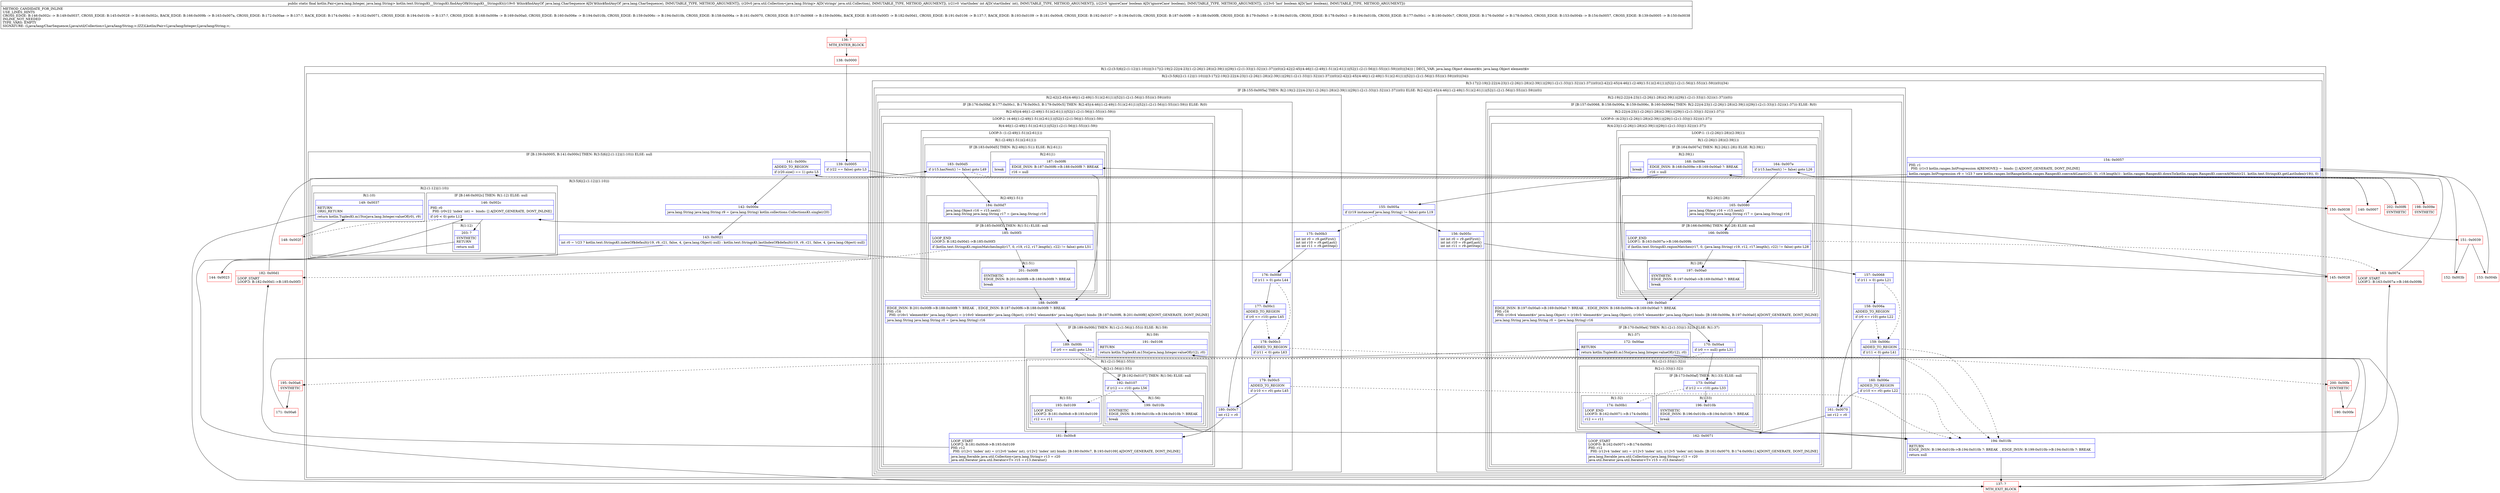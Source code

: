 digraph "CFG forkotlin.text.StringsKt__StringsKt.findAnyOf$StringsKt__StringsKt(Ljava\/lang\/CharSequence;Ljava\/util\/Collection;IZZ)Lkotlin\/Pair;" {
subgraph cluster_Region_1920133978 {
label = "R(1:(2:(3:5|6|(2:(1:12)|(1:10)))|(3:17|(2:19|(2:22|(4:23|(1:(2:26|(1:28))(2:39|1))|29|(1:(2:(1:33)|(1:32)))(1:37)))(0))(2:42|(2:45|(4:46|(1:(2:49|(1:51))(2:61|1))|52|(1:(2:(1:56)|(1:55)))(1:59)))(0))|34))) | DECL_VAR: java.lang.Object element$iv, java.lang.Object element$iv\l";
node [shape=record,color=blue];
subgraph cluster_Region_1586432163 {
label = "R(2:(3:5|6|(2:(1:12)|(1:10)))|(3:17|(2:19|(2:22|(4:23|(1:(2:26|(1:28))(2:39|1))|29|(1:(2:(1:33)|(1:32)))(1:37)))(0))(2:42|(2:45|(4:46|(1:(2:49|(1:51))(2:61|1))|52|(1:(2:(1:56)|(1:55)))(1:59)))(0))|34))";
node [shape=record,color=blue];
subgraph cluster_IfRegion_1836724315 {
label = "IF [B:139:0x0005, B:141:0x000c] THEN: R(3:5|6|(2:(1:12)|(1:10))) ELSE: null";
node [shape=record,color=blue];
Node_139 [shape=record,label="{139\:\ 0x0005|if (r22 == false) goto L3\l}"];
Node_141 [shape=record,label="{141\:\ 0x000c|ADDED_TO_REGION\l|if (r20.size() == 1) goto L5\l}"];
subgraph cluster_Region_1577541876 {
label = "R(3:5|6|(2:(1:12)|(1:10)))";
node [shape=record,color=blue];
Node_142 [shape=record,label="{142\:\ 0x000e|java.lang.String java.lang.String r9 = (java.lang.String) kotlin.collections.CollectionsKt.single(r20)\l}"];
Node_143 [shape=record,label="{143\:\ 0x0021|int r0 = !r23 ? kotlin.text.StringsKt.indexOf$default(r19, r9, r21, false, 4, (java.lang.Object) null) : kotlin.text.StringsKt.lastIndexOf$default(r19, r9, r21, false, 4, (java.lang.Object) null)\l}"];
subgraph cluster_Region_292496784 {
label = "R(2:(1:12)|(1:10))";
node [shape=record,color=blue];
subgraph cluster_IfRegion_976145871 {
label = "IF [B:146:0x002c] THEN: R(1:12) ELSE: null";
node [shape=record,color=blue];
Node_146 [shape=record,label="{146\:\ 0x002c|PHI: r0 \l  PHI: (r0v22 'index' int) =  binds: [] A[DONT_GENERATE, DONT_INLINE]\l|if (r0 \< 0) goto L12\l}"];
subgraph cluster_Region_1948394716 {
label = "R(1:12)";
node [shape=record,color=blue];
Node_203 [shape=record,label="{203\:\ ?|SYNTHETIC\lRETURN\l|return null\l}"];
}
}
subgraph cluster_Region_2105015492 {
label = "R(1:10)";
node [shape=record,color=blue];
Node_149 [shape=record,label="{149\:\ 0x0037|RETURN\lORIG_RETURN\l|return kotlin.TuplesKt.m15to(java.lang.Integer.valueOf(r0), r9)\l}"];
}
}
}
}
subgraph cluster_Region_1103985672 {
label = "R(3:17|(2:19|(2:22|(4:23|(1:(2:26|(1:28))(2:39|1))|29|(1:(2:(1:33)|(1:32)))(1:37)))(0))(2:42|(2:45|(4:46|(1:(2:49|(1:51))(2:61|1))|52|(1:(2:(1:56)|(1:55)))(1:59)))(0))|34)";
node [shape=record,color=blue];
Node_154 [shape=record,label="{154\:\ 0x0057|PHI: r1 \l  PHI: (r1v3 kotlin.ranges.IntProgression A[REMOVE]) =  binds: [] A[DONT_GENERATE, DONT_INLINE]\l|kotlin.ranges.IntProgression r9 = !r23 ? new kotlin.ranges.IntRange(kotlin.ranges.RangesKt.coerceAtLeast(r21, 0), r19.length()) : kotlin.ranges.RangesKt.downTo(kotlin.ranges.RangesKt.coerceAtMost(r21, kotlin.text.StringsKt.getLastIndex(r19)), 0)\l}"];
subgraph cluster_IfRegion_1389289707 {
label = "IF [B:155:0x005a] THEN: R(2:19|(2:22|(4:23|(1:(2:26|(1:28))(2:39|1))|29|(1:(2:(1:33)|(1:32)))(1:37)))(0)) ELSE: R(2:42|(2:45|(4:46|(1:(2:49|(1:51))(2:61|1))|52|(1:(2:(1:56)|(1:55)))(1:59)))(0))";
node [shape=record,color=blue];
Node_155 [shape=record,label="{155\:\ 0x005a|if ((r19 instanceof java.lang.String) != false) goto L19\l}"];
subgraph cluster_Region_265580131 {
label = "R(2:19|(2:22|(4:23|(1:(2:26|(1:28))(2:39|1))|29|(1:(2:(1:33)|(1:32)))(1:37)))(0))";
node [shape=record,color=blue];
Node_156 [shape=record,label="{156\:\ 0x005c|int int r0 = r9.getFirst()\lint int r10 = r9.getLast()\lint int r11 = r9.getStep()\l}"];
subgraph cluster_IfRegion_28479531 {
label = "IF [B:157:0x0068, B:158:0x006a, B:159:0x006c, B:160:0x006e] THEN: R(2:22|(4:23|(1:(2:26|(1:28))(2:39|1))|29|(1:(2:(1:33)|(1:32)))(1:37))) ELSE: R(0)";
node [shape=record,color=blue];
Node_157 [shape=record,label="{157\:\ 0x0068|if (r11 \> 0) goto L21\l}"];
Node_158 [shape=record,label="{158\:\ 0x006a|ADDED_TO_REGION\l|if (r0 \<= r10) goto L22\l}"];
Node_159 [shape=record,label="{159\:\ 0x006c|ADDED_TO_REGION\l|if (r11 \< 0) goto L41\l}"];
Node_160 [shape=record,label="{160\:\ 0x006e|ADDED_TO_REGION\l|if (r10 \<= r0) goto L22\l}"];
subgraph cluster_Region_926103806 {
label = "R(2:22|(4:23|(1:(2:26|(1:28))(2:39|1))|29|(1:(2:(1:33)|(1:32)))(1:37)))";
node [shape=record,color=blue];
Node_161 [shape=record,label="{161\:\ 0x0070|int r12 = r0\l}"];
subgraph cluster_LoopRegion_1846209025 {
label = "LOOP:0: (4:23|(1:(2:26|(1:28))(2:39|1))|29|(1:(2:(1:33)|(1:32)))(1:37))";
node [shape=record,color=blue];
subgraph cluster_Region_918301313 {
label = "R(4:23|(1:(2:26|(1:28))(2:39|1))|29|(1:(2:(1:33)|(1:32)))(1:37))";
node [shape=record,color=blue];
Node_162 [shape=record,label="{162\:\ 0x0071|LOOP_START\lLOOP:0: B:162:0x0071\-\>B:174:0x00b1\lPHI: r12 \l  PHI: (r12v4 'index' int) = (r12v3 'index' int), (r12v5 'index' int) binds: [B:161:0x0070, B:174:0x00b1] A[DONT_GENERATE, DONT_INLINE]\l|java.lang.Iterable java.util.Collection\<java.lang.String\> r13 = r20\ljava.util.Iterator java.util.Iterator\<T\> r15 = r13.iterator()\l}"];
subgraph cluster_LoopRegion_111219189 {
label = "LOOP:1: (1:(2:26|(1:28))(2:39|1))";
node [shape=record,color=blue];
subgraph cluster_Region_1665192249 {
label = "R(1:(2:26|(1:28))(2:39|1))";
node [shape=record,color=blue];
subgraph cluster_IfRegion_1218365653 {
label = "IF [B:164:0x007e] THEN: R(2:26|(1:28)) ELSE: R(2:39|1)";
node [shape=record,color=blue];
Node_164 [shape=record,label="{164\:\ 0x007e|if (r15.hasNext() != false) goto L26\l}"];
subgraph cluster_Region_351724724 {
label = "R(2:26|(1:28))";
node [shape=record,color=blue];
Node_165 [shape=record,label="{165\:\ 0x0080|java.lang.Object r16 = r15.next()\ljava.lang.String java.lang.String r17 = (java.lang.String) r16\l}"];
subgraph cluster_IfRegion_75176435 {
label = "IF [B:166:0x009b] THEN: R(1:28) ELSE: null";
node [shape=record,color=blue];
Node_166 [shape=record,label="{166\:\ 0x009b|LOOP_END\lLOOP:1: B:163:0x007a\-\>B:166:0x009b\l|if (kotlin.text.StringsKt.regionMatches(r17, 0, (java.lang.String) r19, r12, r17.length(), r22) != false) goto L28\l}"];
subgraph cluster_Region_1177336834 {
label = "R(1:28)";
node [shape=record,color=blue];
Node_197 [shape=record,label="{197\:\ 0x00a0|SYNTHETIC\lEDGE_INSN: B:197:0x00a0\-\>B:169:0x00a0 ?: BREAK  \l|break\l}"];
}
}
}
subgraph cluster_Region_928913429 {
label = "R(2:39|1)";
node [shape=record,color=blue];
Node_168 [shape=record,label="{168\:\ 0x009e|EDGE_INSN: B:168:0x009e\-\>B:169:0x00a0 ?: BREAK  \l|r16 = null\l}"];
Node_InsnContainer_2144275492 [shape=record,label="{|break\l}"];
}
}
}
}
Node_169 [shape=record,label="{169\:\ 0x00a0|EDGE_INSN: B:197:0x00a0\-\>B:169:0x00a0 ?: BREAK  , EDGE_INSN: B:168:0x009e\-\>B:169:0x00a0 ?: BREAK  \lPHI: r16 \l  PHI: (r16v4 'element$iv' java.lang.Object) = (r16v3 'element$iv' java.lang.Object), (r16v5 'element$iv' java.lang.Object) binds: [B:168:0x009e, B:197:0x00a0] A[DONT_GENERATE, DONT_INLINE]\l|java.lang.String java.lang.String r0 = (java.lang.String) r16\l}"];
subgraph cluster_IfRegion_1625412701 {
label = "IF [B:170:0x00a4] THEN: R(1:(2:(1:33)|(1:32))) ELSE: R(1:37)";
node [shape=record,color=blue];
Node_170 [shape=record,label="{170\:\ 0x00a4|if (r0 == null) goto L31\l}"];
subgraph cluster_Region_1911522449 {
label = "R(1:(2:(1:33)|(1:32)))";
node [shape=record,color=blue];
subgraph cluster_Region_348342924 {
label = "R(2:(1:33)|(1:32))";
node [shape=record,color=blue];
subgraph cluster_IfRegion_1440295700 {
label = "IF [B:173:0x00af] THEN: R(1:33) ELSE: null";
node [shape=record,color=blue];
Node_173 [shape=record,label="{173\:\ 0x00af|if (r12 == r10) goto L33\l}"];
subgraph cluster_Region_925640890 {
label = "R(1:33)";
node [shape=record,color=blue];
Node_196 [shape=record,label="{196\:\ 0x010b|SYNTHETIC\lEDGE_INSN: B:196:0x010b\-\>B:194:0x010b ?: BREAK  \l|break\l}"];
}
}
subgraph cluster_Region_299757611 {
label = "R(1:32)";
node [shape=record,color=blue];
Node_174 [shape=record,label="{174\:\ 0x00b1|LOOP_END\lLOOP:0: B:162:0x0071\-\>B:174:0x00b1\l|r12 += r11\l}"];
}
}
}
subgraph cluster_Region_715203914 {
label = "R(1:37)";
node [shape=record,color=blue];
Node_172 [shape=record,label="{172\:\ 0x00ae|RETURN\l|return kotlin.TuplesKt.m15to(java.lang.Integer.valueOf(r12), r0)\l}"];
}
}
}
}
}
subgraph cluster_Region_805678167 {
label = "R(0)";
node [shape=record,color=blue];
}
}
}
subgraph cluster_Region_1105073412 {
label = "R(2:42|(2:45|(4:46|(1:(2:49|(1:51))(2:61|1))|52|(1:(2:(1:56)|(1:55)))(1:59)))(0))";
node [shape=record,color=blue];
Node_175 [shape=record,label="{175\:\ 0x00b3|int int r0 = r9.getFirst()\lint int r10 = r9.getLast()\lint int r11 = r9.getStep()\l}"];
subgraph cluster_IfRegion_277348115 {
label = "IF [B:176:0x00bf, B:177:0x00c1, B:178:0x00c3, B:179:0x00c5] THEN: R(2:45|(4:46|(1:(2:49|(1:51))(2:61|1))|52|(1:(2:(1:56)|(1:55)))(1:59))) ELSE: R(0)";
node [shape=record,color=blue];
Node_176 [shape=record,label="{176\:\ 0x00bf|if (r11 \> 0) goto L44\l}"];
Node_177 [shape=record,label="{177\:\ 0x00c1|ADDED_TO_REGION\l|if (r0 \<= r10) goto L45\l}"];
Node_178 [shape=record,label="{178\:\ 0x00c3|ADDED_TO_REGION\l|if (r11 \< 0) goto L63\l}"];
Node_179 [shape=record,label="{179\:\ 0x00c5|ADDED_TO_REGION\l|if (r10 \<= r0) goto L45\l}"];
subgraph cluster_Region_981531703 {
label = "R(2:45|(4:46|(1:(2:49|(1:51))(2:61|1))|52|(1:(2:(1:56)|(1:55)))(1:59)))";
node [shape=record,color=blue];
Node_180 [shape=record,label="{180\:\ 0x00c7|int r12 = r0\l}"];
subgraph cluster_LoopRegion_1027833290 {
label = "LOOP:2: (4:46|(1:(2:49|(1:51))(2:61|1))|52|(1:(2:(1:56)|(1:55)))(1:59))";
node [shape=record,color=blue];
subgraph cluster_Region_2060924703 {
label = "R(4:46|(1:(2:49|(1:51))(2:61|1))|52|(1:(2:(1:56)|(1:55)))(1:59))";
node [shape=record,color=blue];
Node_181 [shape=record,label="{181\:\ 0x00c8|LOOP_START\lLOOP:2: B:181:0x00c8\-\>B:193:0x0109\lPHI: r12 \l  PHI: (r12v1 'index' int) = (r12v0 'index' int), (r12v2 'index' int) binds: [B:180:0x00c7, B:193:0x0109] A[DONT_GENERATE, DONT_INLINE]\l|java.lang.Iterable java.util.Collection\<java.lang.String\> r13 = r20\ljava.util.Iterator java.util.Iterator\<T\> r15 = r13.iterator()\l}"];
subgraph cluster_LoopRegion_869976004 {
label = "LOOP:3: (1:(2:49|(1:51))(2:61|1))";
node [shape=record,color=blue];
subgraph cluster_Region_1709527293 {
label = "R(1:(2:49|(1:51))(2:61|1))";
node [shape=record,color=blue];
subgraph cluster_IfRegion_1040434108 {
label = "IF [B:183:0x00d5] THEN: R(2:49|(1:51)) ELSE: R(2:61|1)";
node [shape=record,color=blue];
Node_183 [shape=record,label="{183\:\ 0x00d5|if (r15.hasNext() != false) goto L49\l}"];
subgraph cluster_Region_1439465340 {
label = "R(2:49|(1:51))";
node [shape=record,color=blue];
Node_184 [shape=record,label="{184\:\ 0x00d7|java.lang.Object r16 = r15.next()\ljava.lang.String java.lang.String r17 = (java.lang.String) r16\l}"];
subgraph cluster_IfRegion_136083215 {
label = "IF [B:185:0x00f3] THEN: R(1:51) ELSE: null";
node [shape=record,color=blue];
Node_185 [shape=record,label="{185\:\ 0x00f3|LOOP_END\lLOOP:3: B:182:0x00d1\-\>B:185:0x00f3\l|if (kotlin.text.StringsKt.regionMatchesImpl(r17, 0, r19, r12, r17.length(), r22) != false) goto L51\l}"];
subgraph cluster_Region_2015309570 {
label = "R(1:51)";
node [shape=record,color=blue];
Node_201 [shape=record,label="{201\:\ 0x00f8|SYNTHETIC\lEDGE_INSN: B:201:0x00f8\-\>B:188:0x00f8 ?: BREAK  \l|break\l}"];
}
}
}
subgraph cluster_Region_1646265601 {
label = "R(2:61|1)";
node [shape=record,color=blue];
Node_187 [shape=record,label="{187\:\ 0x00f6|EDGE_INSN: B:187:0x00f6\-\>B:188:0x00f8 ?: BREAK  \l|r16 = null\l}"];
Node_InsnContainer_1586802918 [shape=record,label="{|break\l}"];
}
}
}
}
Node_188 [shape=record,label="{188\:\ 0x00f8|EDGE_INSN: B:201:0x00f8\-\>B:188:0x00f8 ?: BREAK  , EDGE_INSN: B:187:0x00f6\-\>B:188:0x00f8 ?: BREAK  \lPHI: r16 \l  PHI: (r16v1 'element$iv' java.lang.Object) = (r16v0 'element$iv' java.lang.Object), (r16v2 'element$iv' java.lang.Object) binds: [B:187:0x00f6, B:201:0x00f8] A[DONT_GENERATE, DONT_INLINE]\l|java.lang.String java.lang.String r0 = (java.lang.String) r16\l}"];
subgraph cluster_IfRegion_554482069 {
label = "IF [B:189:0x00fc] THEN: R(1:(2:(1:56)|(1:55))) ELSE: R(1:59)";
node [shape=record,color=blue];
Node_189 [shape=record,label="{189\:\ 0x00fc|if (r0 == null) goto L54\l}"];
subgraph cluster_Region_999663639 {
label = "R(1:(2:(1:56)|(1:55)))";
node [shape=record,color=blue];
subgraph cluster_Region_1958245664 {
label = "R(2:(1:56)|(1:55))";
node [shape=record,color=blue];
subgraph cluster_IfRegion_369834610 {
label = "IF [B:192:0x0107] THEN: R(1:56) ELSE: null";
node [shape=record,color=blue];
Node_192 [shape=record,label="{192\:\ 0x0107|if (r12 == r10) goto L56\l}"];
subgraph cluster_Region_1977492362 {
label = "R(1:56)";
node [shape=record,color=blue];
Node_199 [shape=record,label="{199\:\ 0x010b|SYNTHETIC\lEDGE_INSN: B:199:0x010b\-\>B:194:0x010b ?: BREAK  \l|break\l}"];
}
}
subgraph cluster_Region_667708290 {
label = "R(1:55)";
node [shape=record,color=blue];
Node_193 [shape=record,label="{193\:\ 0x0109|LOOP_END\lLOOP:2: B:181:0x00c8\-\>B:193:0x0109\l|r12 += r11\l}"];
}
}
}
subgraph cluster_Region_901792639 {
label = "R(1:59)";
node [shape=record,color=blue];
Node_191 [shape=record,label="{191\:\ 0x0106|RETURN\l|return kotlin.TuplesKt.m15to(java.lang.Integer.valueOf(r12), r0)\l}"];
}
}
}
}
}
subgraph cluster_Region_246857303 {
label = "R(0)";
node [shape=record,color=blue];
}
}
}
}
Node_194 [shape=record,label="{194\:\ 0x010b|RETURN\lEDGE_INSN: B:196:0x010b\-\>B:194:0x010b ?: BREAK  , EDGE_INSN: B:199:0x010b\-\>B:194:0x010b ?: BREAK  \l|return null\l}"];
}
}
}
Node_136 [shape=record,color=red,label="{136\:\ ?|MTH_ENTER_BLOCK\l}"];
Node_138 [shape=record,color=red,label="{138\:\ 0x0000}"];
Node_140 [shape=record,color=red,label="{140\:\ 0x0007}"];
Node_144 [shape=record,color=red,label="{144\:\ 0x0023}"];
Node_148 [shape=record,color=red,label="{148\:\ 0x002f}"];
Node_137 [shape=record,color=red,label="{137\:\ ?|MTH_EXIT_BLOCK\l}"];
Node_145 [shape=record,color=red,label="{145\:\ 0x0028}"];
Node_150 [shape=record,color=red,label="{150\:\ 0x0038}"];
Node_151 [shape=record,color=red,label="{151\:\ 0x0039}"];
Node_152 [shape=record,color=red,label="{152\:\ 0x003b}"];
Node_163 [shape=record,color=red,label="{163\:\ 0x007a|LOOP_START\lLOOP:1: B:163:0x007a\-\>B:166:0x009b\l}"];
Node_195 [shape=record,color=red,label="{195\:\ 0x00a6|SYNTHETIC\l}"];
Node_171 [shape=record,color=red,label="{171\:\ 0x00a6}"];
Node_198 [shape=record,color=red,label="{198\:\ 0x009e|SYNTHETIC\l}"];
Node_182 [shape=record,color=red,label="{182\:\ 0x00d1|LOOP_START\lLOOP:3: B:182:0x00d1\-\>B:185:0x00f3\l}"];
Node_200 [shape=record,color=red,label="{200\:\ 0x00fe|SYNTHETIC\l}"];
Node_190 [shape=record,color=red,label="{190\:\ 0x00fe}"];
Node_202 [shape=record,color=red,label="{202\:\ 0x00f6|SYNTHETIC\l}"];
Node_153 [shape=record,color=red,label="{153\:\ 0x004b}"];
MethodNode[shape=record,label="{public static final kotlin.Pair\<java.lang.Integer, java.lang.String\> kotlin.text.StringsKt__StringsKt.findAnyOf$StringsKt__StringsKt((r19v0 '$this$findAnyOf' java.lang.CharSequence A[D('$this$findAnyOf' java.lang.CharSequence), IMMUTABLE_TYPE, METHOD_ARGUMENT]), (r20v0 java.util.Collection\<java.lang.String\> A[D('strings' java.util.Collection), IMMUTABLE_TYPE, METHOD_ARGUMENT]), (r21v0 'startIndex' int A[D('startIndex' int), IMMUTABLE_TYPE, METHOD_ARGUMENT]), (r22v0 'ignoreCase' boolean A[D('ignoreCase' boolean), IMMUTABLE_TYPE, METHOD_ARGUMENT]), (r23v0 'last' boolean A[D('last' boolean), IMMUTABLE_TYPE, METHOD_ARGUMENT]))  | METHOD_CANDIDATE_FOR_INLINE\lUSE_LINES_HINTS\lCROSS_EDGE: B:146:0x002c \-\> B:149:0x0037, CROSS_EDGE: B:145:0x0028 \-\> B:146:0x002c, BACK_EDGE: B:166:0x009b \-\> B:163:0x007a, CROSS_EDGE: B:172:0x00ae \-\> B:137:?, BACK_EDGE: B:174:0x00b1 \-\> B:162:0x0071, CROSS_EDGE: B:194:0x010b \-\> B:137:?, CROSS_EDGE: B:168:0x009e \-\> B:169:0x00a0, CROSS_EDGE: B:160:0x006e \-\> B:194:0x010b, CROSS_EDGE: B:159:0x006c \-\> B:194:0x010b, CROSS_EDGE: B:158:0x006a \-\> B:161:0x0070, CROSS_EDGE: B:157:0x0068 \-\> B:159:0x006c, BACK_EDGE: B:185:0x00f3 \-\> B:182:0x00d1, CROSS_EDGE: B:191:0x0106 \-\> B:137:?, BACK_EDGE: B:193:0x0109 \-\> B:181:0x00c8, CROSS_EDGE: B:192:0x0107 \-\> B:194:0x010b, CROSS_EDGE: B:187:0x00f6 \-\> B:188:0x00f8, CROSS_EDGE: B:179:0x00c5 \-\> B:194:0x010b, CROSS_EDGE: B:178:0x00c3 \-\> B:194:0x010b, CROSS_EDGE: B:177:0x00c1 \-\> B:180:0x00c7, CROSS_EDGE: B:176:0x00bf \-\> B:178:0x00c3, CROSS_EDGE: B:153:0x004b \-\> B:154:0x0057, CROSS_EDGE: B:139:0x0005 \-\> B:150:0x0038\lINLINE_NOT_NEEDED\lTYPE_VARS: EMPTY\lSIGNATURE: (Ljava\/lang\/CharSequence;Ljava\/util\/Collection\<Ljava\/lang\/String;\>;IZZ)Lkotlin\/Pair\<Ljava\/lang\/Integer;Ljava\/lang\/String;\>;\l}"];
MethodNode -> Node_136;Node_139 -> Node_140;
Node_139 -> Node_150[style=dashed];
Node_141 -> Node_142;
Node_141 -> Node_150[style=dashed];
Node_142 -> Node_143;
Node_143 -> Node_144;
Node_143 -> Node_145;
Node_146 -> Node_148[style=dashed];
Node_146 -> Node_203;
Node_203 -> Node_137;
Node_149 -> Node_137;
Node_154 -> Node_155;
Node_155 -> Node_156;
Node_155 -> Node_175[style=dashed];
Node_156 -> Node_157;
Node_157 -> Node_158;
Node_157 -> Node_159[style=dashed];
Node_158 -> Node_159[style=dashed];
Node_158 -> Node_161;
Node_159 -> Node_160;
Node_159 -> Node_194[style=dashed];
Node_160 -> Node_161;
Node_160 -> Node_194[style=dashed];
Node_161 -> Node_162;
Node_162 -> Node_163;
Node_164 -> Node_165;
Node_164 -> Node_198[style=dashed];
Node_165 -> Node_166;
Node_166 -> Node_163[style=dashed];
Node_166 -> Node_197;
Node_197 -> Node_169;
Node_168 -> Node_169;
Node_169 -> Node_170;
Node_170 -> Node_173;
Node_170 -> Node_195[style=dashed];
Node_173 -> Node_174[style=dashed];
Node_173 -> Node_196;
Node_196 -> Node_194;
Node_174 -> Node_162;
Node_172 -> Node_137;
Node_175 -> Node_176;
Node_176 -> Node_177;
Node_176 -> Node_178[style=dashed];
Node_177 -> Node_178[style=dashed];
Node_177 -> Node_180;
Node_178 -> Node_179;
Node_178 -> Node_194[style=dashed];
Node_179 -> Node_180;
Node_179 -> Node_194[style=dashed];
Node_180 -> Node_181;
Node_181 -> Node_182;
Node_183 -> Node_184;
Node_183 -> Node_202[style=dashed];
Node_184 -> Node_185;
Node_185 -> Node_182[style=dashed];
Node_185 -> Node_201;
Node_201 -> Node_188;
Node_187 -> Node_188;
Node_188 -> Node_189;
Node_189 -> Node_192;
Node_189 -> Node_200[style=dashed];
Node_192 -> Node_193[style=dashed];
Node_192 -> Node_199;
Node_199 -> Node_194;
Node_193 -> Node_181;
Node_191 -> Node_137;
Node_194 -> Node_137;
Node_136 -> Node_138;
Node_138 -> Node_139;
Node_140 -> Node_141;
Node_144 -> Node_146;
Node_148 -> Node_149;
Node_145 -> Node_146;
Node_150 -> Node_151;
Node_151 -> Node_152;
Node_151 -> Node_153;
Node_152 -> Node_154;
Node_163 -> Node_164;
Node_195 -> Node_171;
Node_171 -> Node_172;
Node_198 -> Node_168;
Node_182 -> Node_183;
Node_200 -> Node_190;
Node_190 -> Node_191;
Node_202 -> Node_187;
Node_153 -> Node_154;
}


